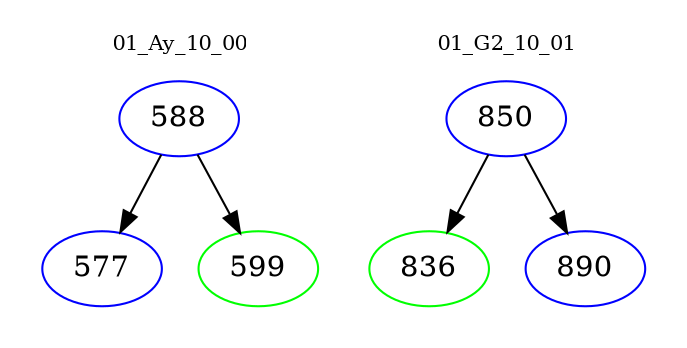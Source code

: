 digraph{
subgraph cluster_0 {
color = white
label = "01_Ay_10_00";
fontsize=10;
T0_588 [label="588", color="blue"]
T0_588 -> T0_577 [color="black"]
T0_577 [label="577", color="blue"]
T0_588 -> T0_599 [color="black"]
T0_599 [label="599", color="green"]
}
subgraph cluster_1 {
color = white
label = "01_G2_10_01";
fontsize=10;
T1_850 [label="850", color="blue"]
T1_850 -> T1_836 [color="black"]
T1_836 [label="836", color="green"]
T1_850 -> T1_890 [color="black"]
T1_890 [label="890", color="blue"]
}
}

